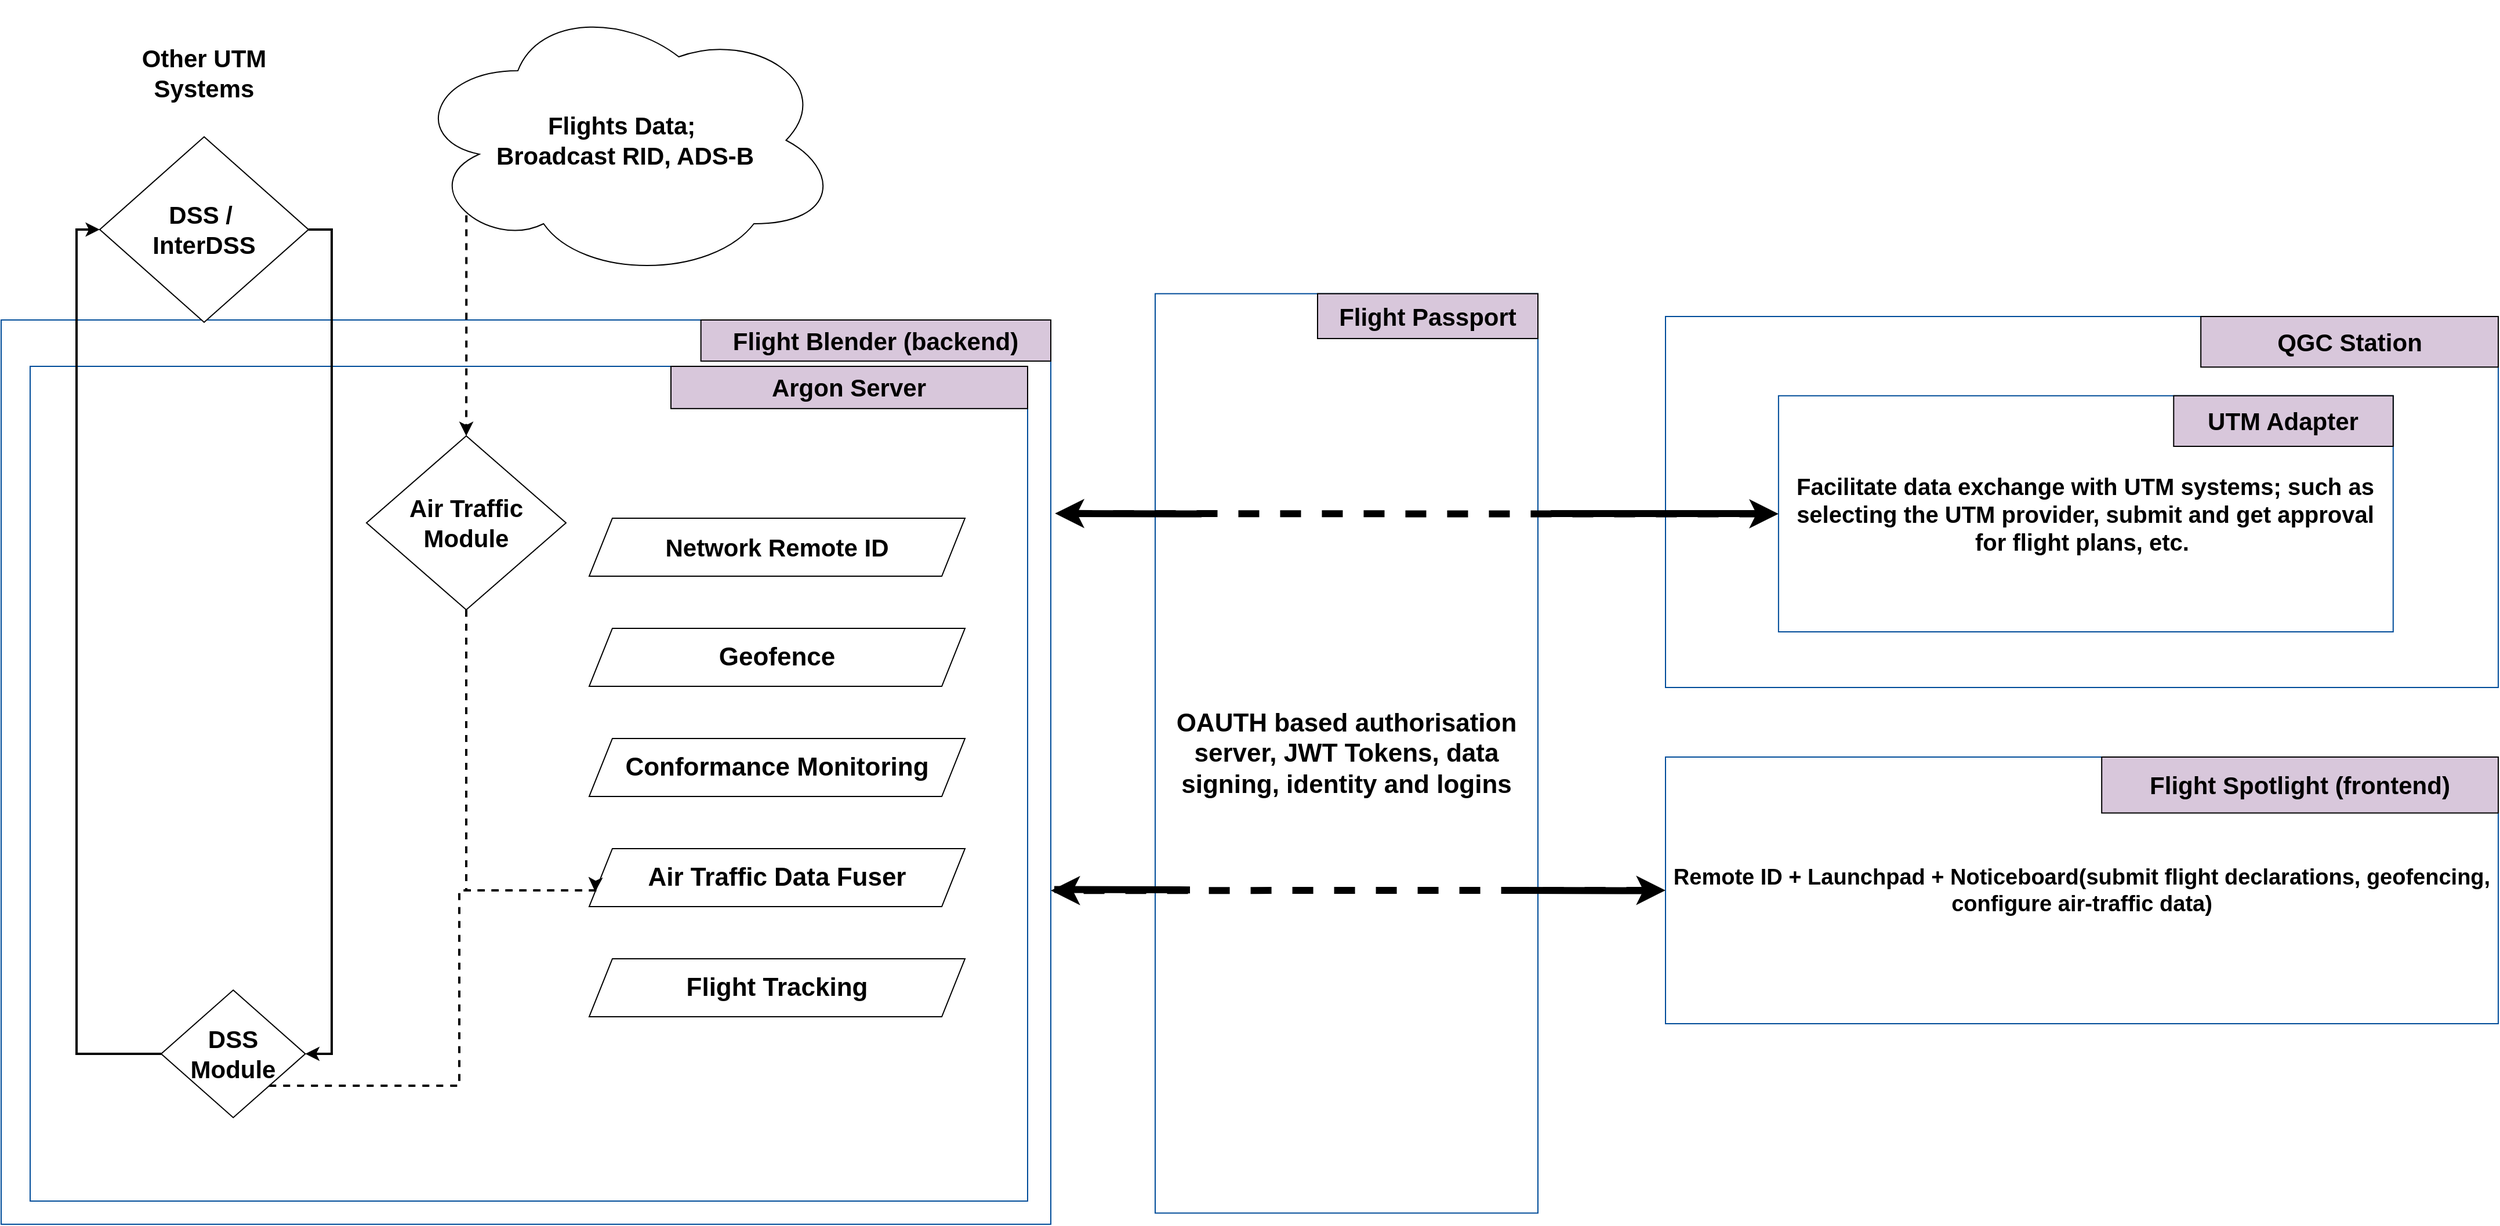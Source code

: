 <mxfile version="24.7.1" type="github">
  <diagram name="Page-1" id="IrvR38SEUqUFVCTSY1GX">
    <mxGraphModel dx="1313" dy="2073" grid="1" gridSize="10" guides="1" tooltips="1" connect="1" arrows="1" fold="1" page="1" pageScale="1" pageWidth="583" pageHeight="413" math="0" shadow="0">
      <root>
        <mxCell id="0" />
        <mxCell id="1" parent="0" />
        <mxCell id="9-lZGdYuyTAn9_cu3JpO-40" value="" style="group" parent="1" vertex="1" connectable="0">
          <mxGeometry x="92" y="353" width="905" height="780" as="geometry" />
        </mxCell>
        <mxCell id="QlxMsgGK2YvB83sWniOT-1" value="" style="rounded=0;whiteSpace=wrap;html=1;container=0;strokeColor=#004C99;" parent="9-lZGdYuyTAn9_cu3JpO-40" vertex="1">
          <mxGeometry width="905.0" height="780" as="geometry" />
        </mxCell>
        <mxCell id="QlxMsgGK2YvB83sWniOT-3" value="Flight Blender (backend)" style="rounded=0;whiteSpace=wrap;html=1;container=0;fillColor=#D8C7DB;fontSize=21;fontStyle=1" parent="9-lZGdYuyTAn9_cu3JpO-40" vertex="1">
          <mxGeometry x="603.333" width="301.667" height="35.455" as="geometry" />
        </mxCell>
        <mxCell id="QlxMsgGK2YvB83sWniOT-18" value="" style="rounded=0;whiteSpace=wrap;html=1;container=0;fontStyle=4;strokeColor=#004C99;" parent="1" vertex="1">
          <mxGeometry x="117" y="393" width="860.0" height="720.0" as="geometry" />
        </mxCell>
        <mxCell id="9-lZGdYuyTAn9_cu3JpO-7" value="" style="group;fontSize=15;fontStyle=1" parent="1" vertex="1" connectable="0">
          <mxGeometry x="1527" y="730" width="718" height="230" as="geometry" />
        </mxCell>
        <mxCell id="QlxMsgGK2YvB83sWniOT-6" value="&lt;font size=&quot;1&quot; style=&quot;&quot;&gt;&lt;b style=&quot;font-size: 19px;&quot;&gt;Remote ID + Launchpad + Noticeboard(submit flight declarations, geofencing, configure air-traffic data)&lt;/b&gt;&lt;/font&gt;" style="rounded=0;whiteSpace=wrap;html=1;container=0;strokeColor=#004C99;" parent="9-lZGdYuyTAn9_cu3JpO-7" vertex="1">
          <mxGeometry width="718" height="230" as="geometry" />
        </mxCell>
        <mxCell id="QlxMsgGK2YvB83sWniOT-7" value="&lt;font style=&quot;font-size: 21px;&quot;&gt;Flight Spotlight (frontend)&lt;/font&gt;" style="rounded=0;whiteSpace=wrap;html=1;container=0;fillColor=#D8C7DB;fontSize=21;fontStyle=1" parent="9-lZGdYuyTAn9_cu3JpO-7" vertex="1">
          <mxGeometry x="376.094" width="341.906" height="48.252" as="geometry" />
        </mxCell>
        <mxCell id="9-lZGdYuyTAn9_cu3JpO-9" value="" style="group;fontSize=15;fontStyle=1" parent="1" vertex="1" connectable="0">
          <mxGeometry x="1047" y="340" width="330" height="793" as="geometry" />
        </mxCell>
        <mxCell id="9-lZGdYuyTAn9_cu3JpO-46" value="" style="group" parent="9-lZGdYuyTAn9_cu3JpO-9" vertex="1" connectable="0">
          <mxGeometry x="40" y="-9.671" width="330" height="793" as="geometry" />
        </mxCell>
        <mxCell id="QlxMsgGK2YvB83sWniOT-9" value="&lt;font size=&quot;1&quot; style=&quot;&quot;&gt;&lt;b style=&quot;font-size: 22px;&quot;&gt;OAUTH based authorisation server, JWT Tokens, data signing, identity and logins&lt;/b&gt;&lt;/font&gt;" style="rounded=0;whiteSpace=wrap;html=1;container=0;strokeColor=#004C99;" parent="9-lZGdYuyTAn9_cu3JpO-46" vertex="1">
          <mxGeometry width="330" height="793" as="geometry" />
        </mxCell>
        <mxCell id="QlxMsgGK2YvB83sWniOT-10" value="Flight Passport" style="rounded=0;whiteSpace=wrap;html=1;container=0;fillColor=#D8C7DB;fontSize=21;fontStyle=1" parent="9-lZGdYuyTAn9_cu3JpO-46" vertex="1">
          <mxGeometry x="140" width="190" height="38.683" as="geometry" />
        </mxCell>
        <mxCell id="9-lZGdYuyTAn9_cu3JpO-17" value="&lt;font style=&quot;font-size: 21px;&quot;&gt;Network Remote ID&lt;/font&gt;" style="shape=parallelogram;perimeter=parallelogramPerimeter;whiteSpace=wrap;html=1;fixedSize=1;fontSize=15;fontStyle=1" parent="1" vertex="1">
          <mxGeometry x="599" y="524" width="324" height="50" as="geometry" />
        </mxCell>
        <mxCell id="9-lZGdYuyTAn9_cu3JpO-34" style="edgeStyle=orthogonalEdgeStyle;rounded=0;orthogonalLoop=1;jettySize=auto;html=1;exitX=0.5;exitY=1;exitDx=0;exitDy=0;entryX=0;entryY=0.75;entryDx=0;entryDy=0;strokeWidth=2;dashed=1;" parent="1" source="9-lZGdYuyTAn9_cu3JpO-22" target="9-lZGdYuyTAn9_cu3JpO-20" edge="1">
          <mxGeometry relative="1" as="geometry">
            <Array as="points">
              <mxPoint x="493" y="845" />
            </Array>
          </mxGeometry>
        </mxCell>
        <mxCell id="9-lZGdYuyTAn9_cu3JpO-22" value="&lt;font style=&quot;font-size: 21px;&quot;&gt;Air Traffic Module&lt;/font&gt;" style="rhombus;whiteSpace=wrap;html=1;fontSize=15;fontStyle=1" parent="1" vertex="1">
          <mxGeometry x="407" y="453" width="172" height="150" as="geometry" />
        </mxCell>
        <mxCell id="9-lZGdYuyTAn9_cu3JpO-25" style="edgeStyle=orthogonalEdgeStyle;rounded=0;orthogonalLoop=1;jettySize=auto;html=1;exitX=0;exitY=0.5;exitDx=0;exitDy=0;entryX=0;entryY=0.5;entryDx=0;entryDy=0;strokeWidth=2;" parent="1" source="9-lZGdYuyTAn9_cu3JpO-23" target="9-lZGdYuyTAn9_cu3JpO-24" edge="1">
          <mxGeometry relative="1" as="geometry" />
        </mxCell>
        <mxCell id="9-lZGdYuyTAn9_cu3JpO-26" style="edgeStyle=orthogonalEdgeStyle;rounded=0;orthogonalLoop=1;jettySize=auto;html=1;exitX=1;exitY=0.5;exitDx=0;exitDy=0;entryX=1;entryY=0.5;entryDx=0;entryDy=0;strokeWidth=2;" parent="1" source="9-lZGdYuyTAn9_cu3JpO-24" target="9-lZGdYuyTAn9_cu3JpO-23" edge="1">
          <mxGeometry relative="1" as="geometry" />
        </mxCell>
        <mxCell id="9-lZGdYuyTAn9_cu3JpO-24" value="&lt;font style=&quot;font-size: 21px;&quot;&gt;DSS /&amp;nbsp;&lt;/font&gt;&lt;div style=&quot;font-size: 21px;&quot;&gt;&lt;font style=&quot;font-size: 21px;&quot;&gt;InterDSS&lt;/font&gt;&lt;/div&gt;" style="rhombus;whiteSpace=wrap;html=1;fontSize=15;fontStyle=1" parent="1" vertex="1">
          <mxGeometry x="177" y="195" width="180" height="160" as="geometry" />
        </mxCell>
        <mxCell id="9-lZGdYuyTAn9_cu3JpO-38" style="edgeStyle=orthogonalEdgeStyle;rounded=0;orthogonalLoop=1;jettySize=auto;html=1;exitX=0.13;exitY=0.77;exitDx=0;exitDy=0;exitPerimeter=0;entryX=0.5;entryY=0;entryDx=0;entryDy=0;dashed=1;strokeWidth=2;" parent="1" source="9-lZGdYuyTAn9_cu3JpO-35" target="9-lZGdYuyTAn9_cu3JpO-22" edge="1">
          <mxGeometry relative="1" as="geometry" />
        </mxCell>
        <mxCell id="9-lZGdYuyTAn9_cu3JpO-35" value="&lt;font style=&quot;font-size: 21px;&quot;&gt;&lt;span style=&quot;font-weight: 700;&quot;&gt;&lt;font style=&quot;font-size: 21px;&quot;&gt;Flights Data;&lt;/font&gt;&lt;/span&gt;&lt;span style=&quot;font-weight: 700; background-color: initial;&quot;&gt;&amp;nbsp;&lt;/span&gt;&lt;/font&gt;&lt;div style=&quot;font-size: 21px;&quot;&gt;&lt;font style=&quot;font-size: 21px;&quot;&gt;&lt;span style=&quot;font-weight: 700; background-color: initial;&quot;&gt;Broadcast RID, ADS-B&lt;/span&gt;&lt;/font&gt;&lt;/div&gt;" style="ellipse;shape=cloud;whiteSpace=wrap;html=1;" parent="1" vertex="1">
          <mxGeometry x="445" y="78" width="370" height="240" as="geometry" />
        </mxCell>
        <mxCell id="9-lZGdYuyTAn9_cu3JpO-37" value="&lt;font size=&quot;1&quot; style=&quot;&quot;&gt;&lt;b style=&quot;font-size: 21px;&quot;&gt;Other UTM Systems&lt;/b&gt;&lt;/font&gt;" style="text;html=1;align=center;verticalAlign=middle;whiteSpace=wrap;rounded=0;" parent="1" vertex="1">
          <mxGeometry x="197" y="125" width="140" height="30" as="geometry" />
        </mxCell>
        <mxCell id="9-lZGdYuyTAn9_cu3JpO-44" value="" style="group;fontSize=15;" parent="1" vertex="1" connectable="0">
          <mxGeometry x="1527" y="350" width="718" height="320" as="geometry" />
        </mxCell>
        <mxCell id="QlxMsgGK2YvB83sWniOT-15" value="" style="rounded=0;whiteSpace=wrap;html=1;container=0;strokeColor=#004C99;" parent="9-lZGdYuyTAn9_cu3JpO-44" vertex="1">
          <mxGeometry width="718" height="320" as="geometry" />
        </mxCell>
        <mxCell id="QlxMsgGK2YvB83sWniOT-16" value="&lt;font style=&quot;font-size: 21px;&quot;&gt;QGC Station&lt;/font&gt;" style="rounded=0;whiteSpace=wrap;html=1;container=0;fillColor=#D8C7DB;fontSize=18;fontStyle=1" parent="9-lZGdYuyTAn9_cu3JpO-44" vertex="1">
          <mxGeometry x="461.574" width="256.426" height="43.636" as="geometry" />
        </mxCell>
        <mxCell id="9-lZGdYuyTAn9_cu3JpO-11" value="" style="group;fontSize=14;fontStyle=1" parent="9-lZGdYuyTAn9_cu3JpO-44" vertex="1" connectable="0">
          <mxGeometry x="97.443" y="68.364" width="529.957" height="203.636" as="geometry" />
        </mxCell>
        <mxCell id="QlxMsgGK2YvB83sWniOT-12" value="&lt;font size=&quot;1&quot; style=&quot;&quot;&gt;&lt;b style=&quot;font-size: 20px;&quot;&gt;Facilitate data exchange with UTM systems; such as selecting the UTM provider, submit and get approval for flight plans, etc.&amp;nbsp;&lt;/b&gt;&lt;/font&gt;" style="rounded=0;whiteSpace=wrap;html=1;container=0;strokeColor=#004C99;" parent="9-lZGdYuyTAn9_cu3JpO-11" vertex="1">
          <mxGeometry width="529.952" height="203.636" as="geometry" />
        </mxCell>
        <mxCell id="QlxMsgGK2YvB83sWniOT-13" value="UTM Adapter" style="rounded=0;whiteSpace=wrap;html=1;container=0;fillColor=#D8C7DB;fontSize=21;fontStyle=1" parent="9-lZGdYuyTAn9_cu3JpO-11" vertex="1">
          <mxGeometry x="340.696" width="189.261" height="43.636" as="geometry" />
        </mxCell>
        <mxCell id="9-lZGdYuyTAn9_cu3JpO-43" value="Argon Server" style="rounded=0;whiteSpace=wrap;html=1;container=0;fillColor=#D8C7DB;fontSize=21;fontStyle=1" parent="1" vertex="1">
          <mxGeometry x="669.486" y="393" width="307.514" height="36.425" as="geometry" />
        </mxCell>
        <mxCell id="9-lZGdYuyTAn9_cu3JpO-23" value="&lt;font style=&quot;font-size: 21px;&quot;&gt;DSS Module&lt;/font&gt;" style="rhombus;whiteSpace=wrap;html=1;fontSize=15;fontStyle=1" parent="1" vertex="1">
          <mxGeometry x="229.962" y="931" width="124.258" height="110" as="geometry" />
        </mxCell>
        <mxCell id="9-lZGdYuyTAn9_cu3JpO-21" value="&lt;span style=&quot;font-size: 22px;&quot;&gt;Flight Tracking&lt;/span&gt;" style="shape=parallelogram;perimeter=parallelogramPerimeter;whiteSpace=wrap;html=1;fixedSize=1;fontSize=22;fontStyle=1" parent="1" vertex="1">
          <mxGeometry x="599" y="904" width="324" height="50" as="geometry" />
        </mxCell>
        <mxCell id="9-lZGdYuyTAn9_cu3JpO-20" value="&lt;span style=&quot;font-size: 22px;&quot;&gt;Air Traffic Data Fuser&lt;/span&gt;" style="shape=parallelogram;perimeter=parallelogramPerimeter;whiteSpace=wrap;html=1;fixedSize=1;fontSize=22;fontStyle=1" parent="1" vertex="1">
          <mxGeometry x="599" y="809" width="324" height="50" as="geometry" />
        </mxCell>
        <mxCell id="9-lZGdYuyTAn9_cu3JpO-33" style="edgeStyle=orthogonalEdgeStyle;rounded=0;orthogonalLoop=1;jettySize=auto;html=1;exitX=1;exitY=1;exitDx=0;exitDy=0;entryX=0;entryY=0.75;entryDx=0;entryDy=0;strokeWidth=2;dashed=1;" parent="1" source="9-lZGdYuyTAn9_cu3JpO-23" target="9-lZGdYuyTAn9_cu3JpO-20" edge="1">
          <mxGeometry relative="1" as="geometry">
            <Array as="points">
              <mxPoint x="487" y="1014" />
              <mxPoint x="487" y="845" />
            </Array>
          </mxGeometry>
        </mxCell>
        <mxCell id="9-lZGdYuyTAn9_cu3JpO-19" value="&lt;span style=&quot;font-size: 22px;&quot;&gt;Conformance Monitoring&lt;/span&gt;" style="shape=parallelogram;perimeter=parallelogramPerimeter;whiteSpace=wrap;html=1;fixedSize=1;fontSize=22;fontStyle=1" parent="1" vertex="1">
          <mxGeometry x="599" y="714" width="324" height="50" as="geometry" />
        </mxCell>
        <mxCell id="9-lZGdYuyTAn9_cu3JpO-18" value="&lt;span style=&quot;font-size: 22px;&quot;&gt;Geofence&lt;/span&gt;" style="shape=parallelogram;perimeter=parallelogramPerimeter;whiteSpace=wrap;html=1;fixedSize=1;fontSize=22;fontStyle=1" parent="1" vertex="1">
          <mxGeometry x="599" y="619" width="324" height="50" as="geometry" />
        </mxCell>
        <mxCell id="9-lZGdYuyTAn9_cu3JpO-47" style="edgeStyle=orthogonalEdgeStyle;rounded=0;orthogonalLoop=1;jettySize=auto;html=1;entryX=1.004;entryY=0.214;entryDx=0;entryDy=0;entryPerimeter=0;strokeWidth=6;dashed=1;startArrow=classic;startFill=1;" parent="1" source="QlxMsgGK2YvB83sWniOT-12" target="QlxMsgGK2YvB83sWniOT-1" edge="1">
          <mxGeometry relative="1" as="geometry" />
        </mxCell>
        <mxCell id="9-lZGdYuyTAn9_cu3JpO-48" style="edgeStyle=orthogonalEdgeStyle;rounded=0;orthogonalLoop=1;jettySize=auto;html=1;entryX=1;entryY=0.631;entryDx=0;entryDy=0;entryPerimeter=0;strokeWidth=6;dashed=1;startArrow=classic;startFill=1;" parent="1" source="QlxMsgGK2YvB83sWniOT-6" target="QlxMsgGK2YvB83sWniOT-1" edge="1">
          <mxGeometry relative="1" as="geometry" />
        </mxCell>
        <mxCell id="9-lZGdYuyTAn9_cu3JpO-49" value="" style="endArrow=none;html=1;rounded=0;strokeWidth=6;" parent="1" edge="1">
          <mxGeometry width="50" height="50" relative="1" as="geometry">
            <mxPoint x="1618" y="520" as="sourcePoint" />
            <mxPoint x="1428" y="520" as="targetPoint" />
          </mxGeometry>
        </mxCell>
        <mxCell id="9-lZGdYuyTAn9_cu3JpO-50" value="" style="endArrow=none;html=1;rounded=0;strokeWidth=6;" parent="1" edge="1">
          <mxGeometry width="50" height="50" relative="1" as="geometry">
            <mxPoint x="1520" y="845.29" as="sourcePoint" />
            <mxPoint x="1403" y="845" as="targetPoint" />
          </mxGeometry>
        </mxCell>
        <mxCell id="9-lZGdYuyTAn9_cu3JpO-51" value="" style="endArrow=none;html=1;rounded=0;strokeWidth=6;" parent="1" edge="1">
          <mxGeometry width="50" height="50" relative="1" as="geometry">
            <mxPoint x="1117" y="844.58" as="sourcePoint" />
            <mxPoint x="1000" y="844.29" as="targetPoint" />
          </mxGeometry>
        </mxCell>
        <mxCell id="9-lZGdYuyTAn9_cu3JpO-52" value="" style="endArrow=none;html=1;rounded=0;strokeWidth=6;" parent="1" edge="1">
          <mxGeometry width="50" height="50" relative="1" as="geometry">
            <mxPoint x="1127" y="520.29" as="sourcePoint" />
            <mxPoint x="1010" y="520" as="targetPoint" />
          </mxGeometry>
        </mxCell>
      </root>
    </mxGraphModel>
  </diagram>
</mxfile>
